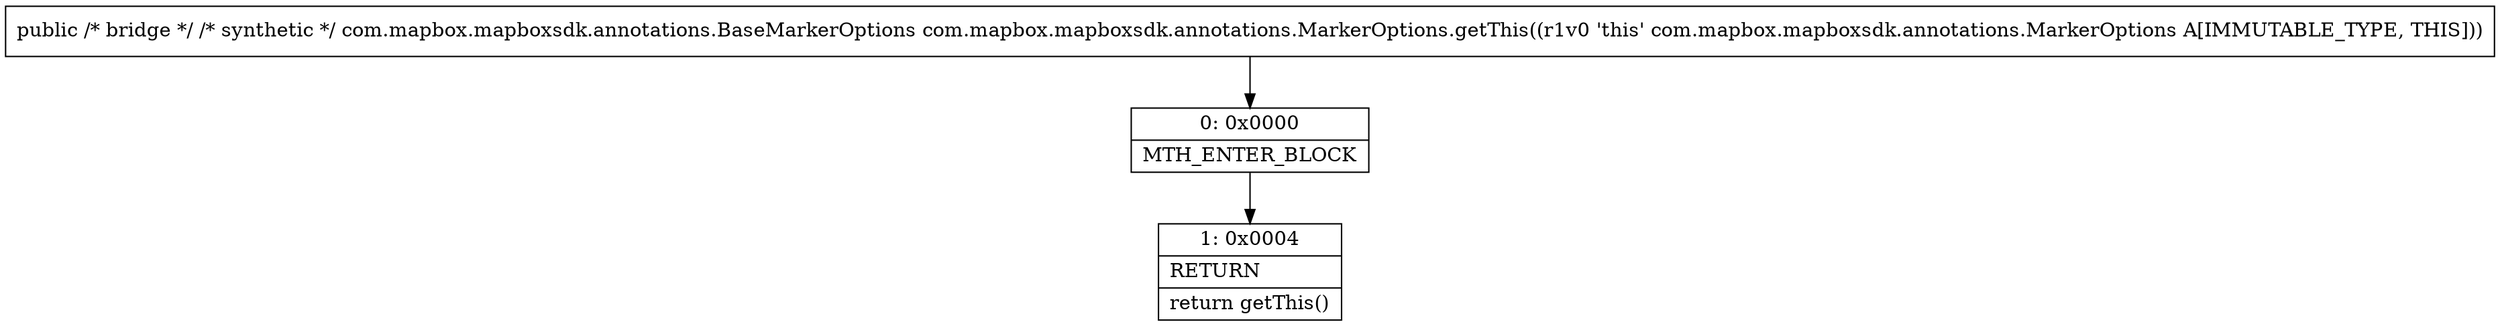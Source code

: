 digraph "CFG forcom.mapbox.mapboxsdk.annotations.MarkerOptions.getThis()Lcom\/mapbox\/mapboxsdk\/annotations\/BaseMarkerOptions;" {
Node_0 [shape=record,label="{0\:\ 0x0000|MTH_ENTER_BLOCK\l}"];
Node_1 [shape=record,label="{1\:\ 0x0004|RETURN\l|return getThis()\l}"];
MethodNode[shape=record,label="{public \/* bridge *\/ \/* synthetic *\/ com.mapbox.mapboxsdk.annotations.BaseMarkerOptions com.mapbox.mapboxsdk.annotations.MarkerOptions.getThis((r1v0 'this' com.mapbox.mapboxsdk.annotations.MarkerOptions A[IMMUTABLE_TYPE, THIS])) }"];
MethodNode -> Node_0;
Node_0 -> Node_1;
}

